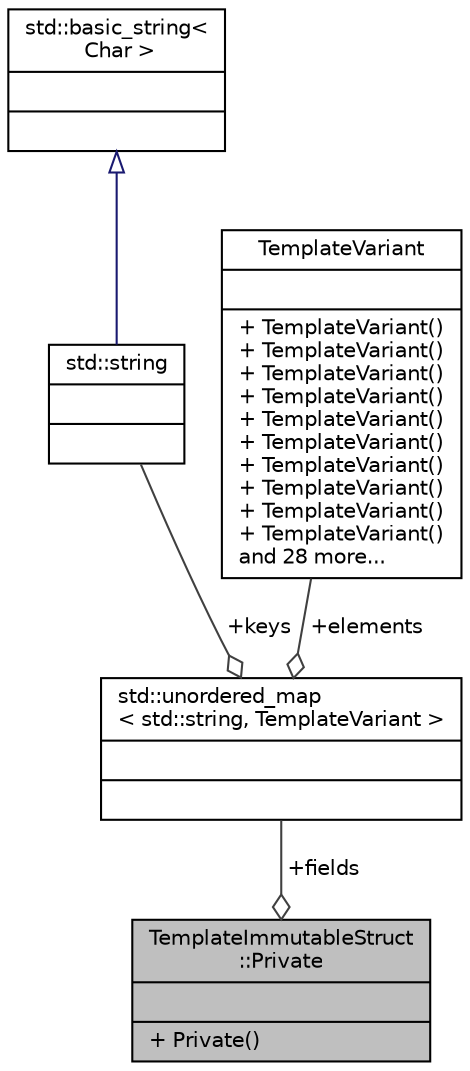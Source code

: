 digraph "TemplateImmutableStruct::Private"
{
 // LATEX_PDF_SIZE
  edge [fontname="Helvetica",fontsize="10",labelfontname="Helvetica",labelfontsize="10"];
  node [fontname="Helvetica",fontsize="10",shape=record];
  Node1 [label="{TemplateImmutableStruct\l::Private\n||+ Private()\l}",height=0.2,width=0.4,color="black", fillcolor="grey75", style="filled", fontcolor="black",tooltip="Private data of a template struct object."];
  Node2 -> Node1 [color="grey25",fontsize="10",style="solid",label=" +fields" ,arrowhead="odiamond",fontname="Helvetica"];
  Node2 [label="{std::unordered_map\l\< std::string, TemplateVariant \>\n||}",height=0.2,width=0.4,color="black", fillcolor="white", style="filled",tooltip=" "];
  Node3 -> Node2 [color="grey25",fontsize="10",style="solid",label=" +keys" ,arrowhead="odiamond",fontname="Helvetica"];
  Node3 [label="{std::string\n||}",height=0.2,width=0.4,color="black", fillcolor="white", style="filled",tooltip=" "];
  Node4 -> Node3 [dir="back",color="midnightblue",fontsize="10",style="solid",arrowtail="onormal",fontname="Helvetica"];
  Node4 [label="{std::basic_string\<\l Char \>\n||}",height=0.2,width=0.4,color="black", fillcolor="white", style="filled",tooltip=" "];
  Node5 -> Node2 [color="grey25",fontsize="10",style="solid",label=" +elements" ,arrowhead="odiamond",fontname="Helvetica"];
  Node5 [label="{TemplateVariant\n||+ TemplateVariant()\l+ TemplateVariant()\l+ TemplateVariant()\l+ TemplateVariant()\l+ TemplateVariant()\l+ TemplateVariant()\l+ TemplateVariant()\l+ TemplateVariant()\l+ TemplateVariant()\l+ TemplateVariant()\land 28 more...\l}",height=0.2,width=0.4,color="black", fillcolor="white", style="filled",URL="$classTemplateVariant.html",tooltip="Variant type which can hold one value of a fixed set of types."];
}
